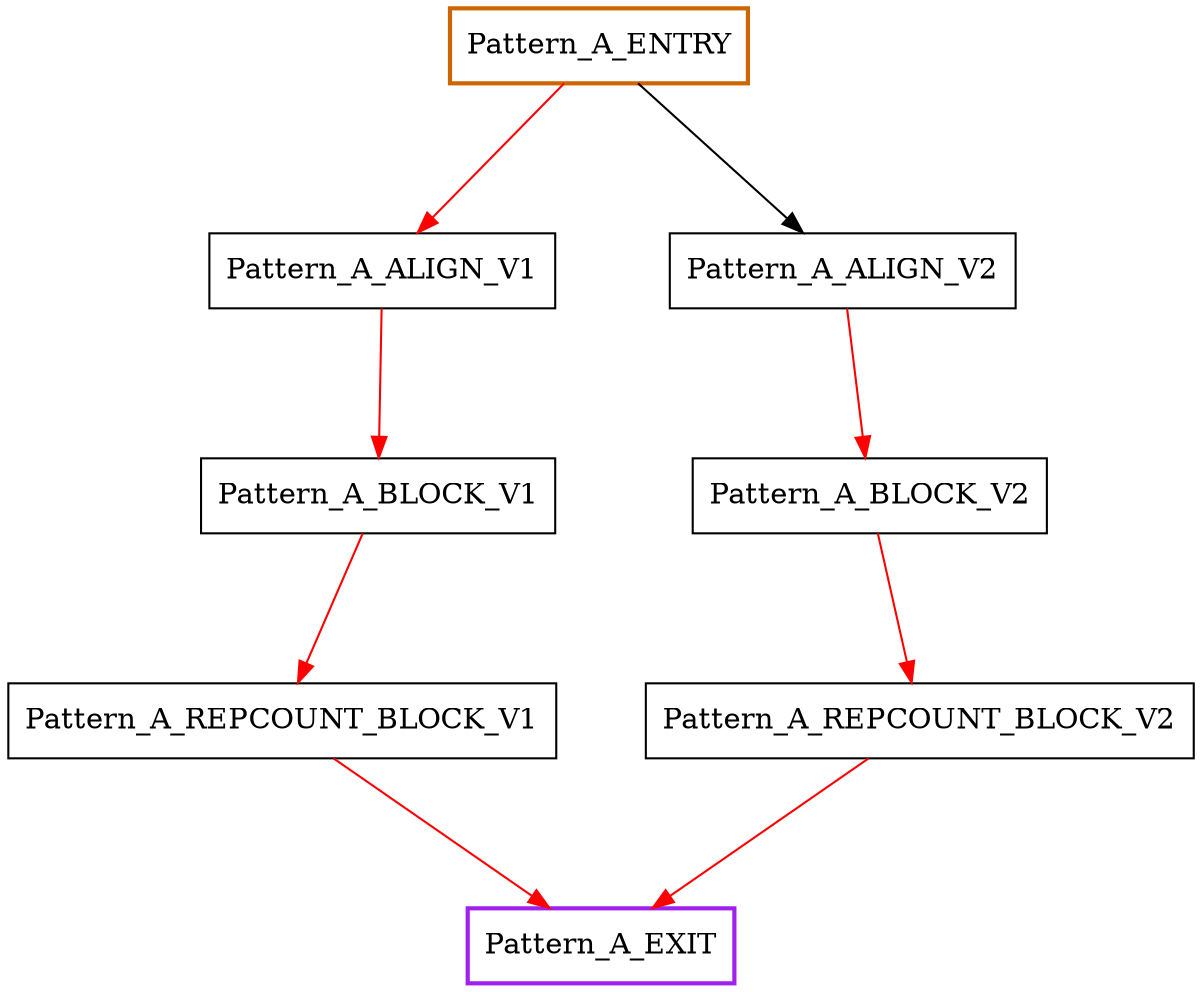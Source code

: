 digraph G {
graph [root="Demo",rankdir   = TB, nodesep           = 0.6, mindist     = 1.0, ranksep = 1.0, overlap = false]
node [style     = "filled", fillcolor = "white", color = "black"]
Pattern_A_ALIGN_V1[cpu="1", flags="0x00000007", type="block", tperiod="0", pattern="Pattern_A", patentry="false", patexit="false", beamproc="undefined", bpentry="false", bpexit="false", qlo="false", qhi="false", qil="false", shape     = "rectangle", fillcolor = "white"];
Pattern_A_BLOCK_V1[cpu="1", flags="0x00000007", type="block", tperiod="100000000", pattern="Pattern_A", patentry="false", patexit="false", beamproc="undefined", bpentry="false", bpexit="false", qlo="false", qhi="false", qil="false", shape     = "rectangle", fillcolor = "white"];
Pattern_A_ENTRY[cpu="1", flags="0x00002007", type="block", tperiod="100000000", pattern="Pattern_A", patentry="true", patexit="false", beamproc="undefined", bpentry="false", bpexit="false", qlo="false", qhi="false", qil="false", shape     = "rectangle", fillcolor = "white", penwidth=2, color = "darkorange3"];
Pattern_A_EXIT[cpu="1", flags="0x00708007", type="block", tperiod="100000000", pattern="Pattern_A", patentry="false", patexit="true", beamproc="undefined", bpentry="false", bpexit="false", qlo="true", qhi="true", qil="true", shape     = "rectangle", fillcolor = "white", penwidth=2, color = "purple"];
Pattern_A_REPCOUNT_BLOCK_V1[cpu="1", flags="0x00100007", type="block", tperiod="0", pattern="Pattern_A", patentry="false", patexit="false", beamproc="undefined", bpentry="false", bpexit="false", qlo="true", qhi="false", qil="false", shape     = "rectangle", fillcolor = "white"];
Pattern_A_ALIGN_V2[cpu="1", flags="0x00000007", type="block", tperiod="0", pattern="Pattern_A", patentry="false", patexit="false", beamproc="undefined", bpentry="false", bpexit="false", qlo="false", qhi="false", qil="false", shape     = "rectangle", fillcolor = "white"];
Pattern_A_BLOCK_V2[cpu="1", flags="0x00000007", type="block", tperiod="100000000", pattern="Pattern_A", patentry="false", patexit="false", beamproc="undefined", bpentry="false", bpexit="false", qlo="false", qhi="false", qil="false", shape     = "rectangle", fillcolor = "white"];
Pattern_A_REPCOUNT_BLOCK_V2[cpu="1", flags="0x00100007", type="block", tperiod="0", pattern="Pattern_A", patentry="false", patexit="false", beamproc="undefined", bpentry="false", bpexit="false", qlo="true", qhi="false", qil="false", shape     = "rectangle", fillcolor = "white"];
Pattern_A_ALIGN_V1->Pattern_A_BLOCK_V1 [type="defdst", color = "red"];
Pattern_A_BLOCK_V1->Pattern_A_REPCOUNT_BLOCK_V1 [type="defdst", color = "red"];
Pattern_A_ENTRY->Pattern_A_ALIGN_V1 [type="defdst", color = "red"];
Pattern_A_REPCOUNT_BLOCK_V1->Pattern_A_EXIT [type="defdst", color = "red"];
Pattern_A_REPCOUNT_BLOCK_V2->Pattern_A_EXIT [type="defdst", color = "red"];
Pattern_A_BLOCK_V2->Pattern_A_REPCOUNT_BLOCK_V2 [type="defdst", color = "red"];
Pattern_A_ALIGN_V2->Pattern_A_BLOCK_V2 [type="defdst", color = "red"];
Pattern_A_ENTRY->Pattern_A_ALIGN_V2 [type="altdst", color = "black"];
}
